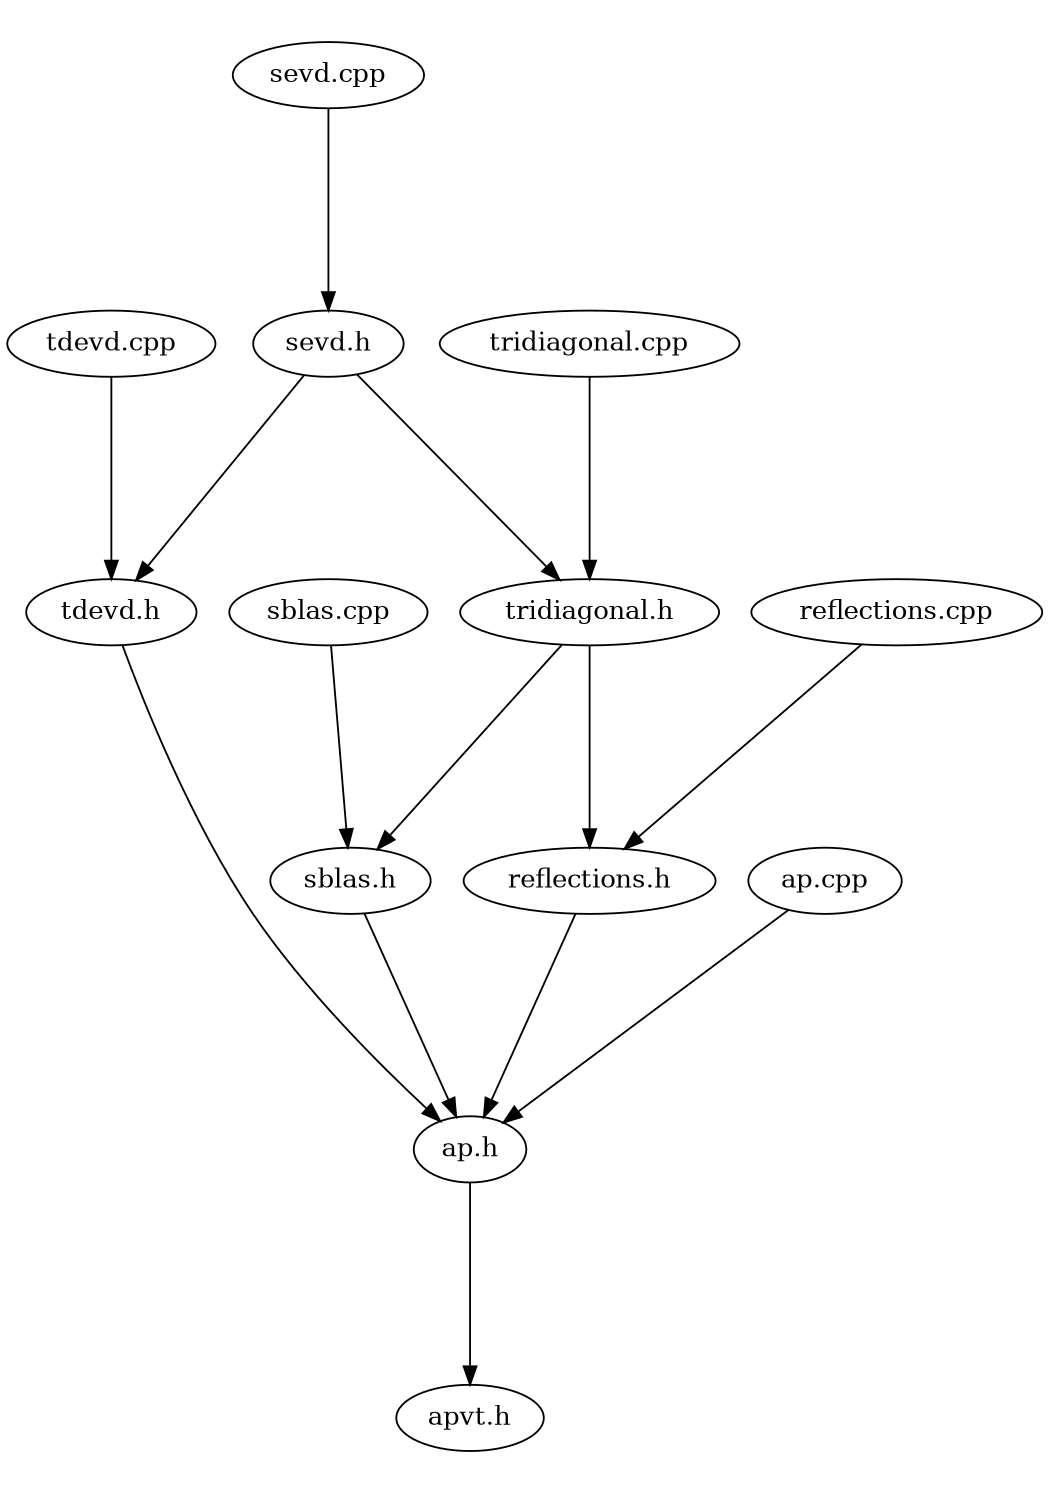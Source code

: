 digraph "source tree" {
    overlap=scale;
    size="7,10";
    ratio="fill";
    fontsize="16";
    fontname="Helvetica";
	clusterrank="local";
	"tdevd.h" -> "ap.h"
	"sevd.h" -> "tridiagonal.h"
	"reflections.h" -> "ap.h"
	"sevd.cpp" -> "sevd.h"
	"ap.h" -> "apvt.h"
	"tdevd.cpp" -> "tdevd.h"
	"sblas.cpp" -> "sblas.h"
	"reflections.cpp" -> "reflections.h"
	"tridiagonal.h" -> "reflections.h"
	"tridiagonal.h" -> "sblas.h"
	"sblas.h" -> "ap.h"
	"sevd.h" -> "tdevd.h"
	"ap.cpp" -> "ap.h"
	"tridiagonal.cpp" -> "tridiagonal.h"
}
